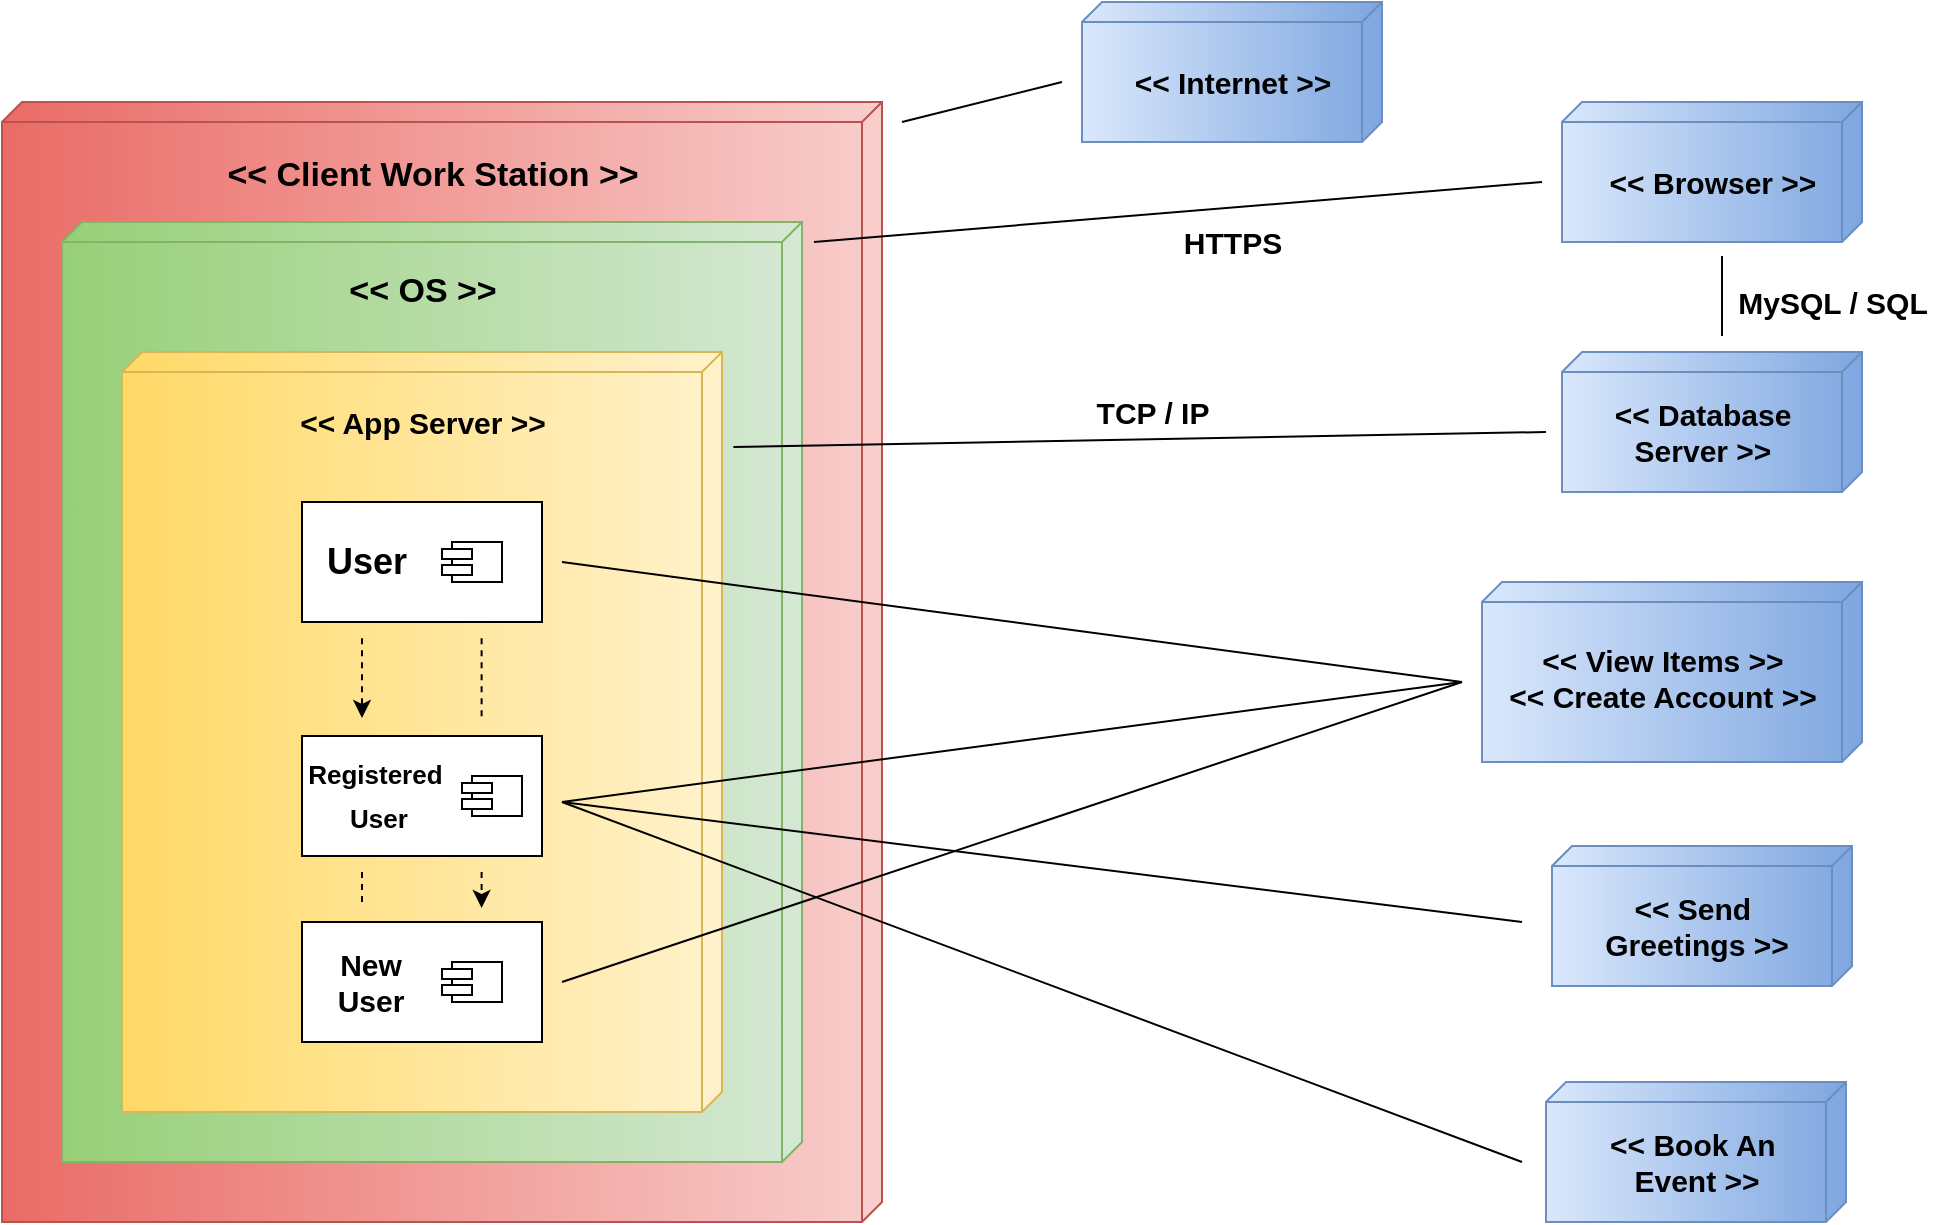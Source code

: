 <mxfile version="17.4.0" type="device"><diagram id="QrFrsKiIXl0O48tpS1sd" name="Page-1"><mxGraphModel dx="1661" dy="897" grid="1" gridSize="10" guides="1" tooltips="1" connect="1" arrows="1" fold="1" page="1" pageScale="1" pageWidth="827" pageHeight="1169" math="0" shadow="0"><root><mxCell id="0"/><mxCell id="1" parent="0"/><mxCell id="d17WTqLvaDz1-jdaSLPo-3" value="" style="verticalAlign=top;align=left;spacingTop=8;spacingLeft=2;spacingRight=12;shape=cube;size=10;direction=south;fontStyle=4;html=1;fillColor=#f8cecc;strokeColor=#b85450;gradientColor=#ea6b66;gradientDirection=south;" parent="1" vertex="1"><mxGeometry x="40" y="120" width="440" height="560" as="geometry"/></mxCell><mxCell id="d17WTqLvaDz1-jdaSLPo-4" value="" style="verticalAlign=top;align=left;spacingTop=8;spacingLeft=2;spacingRight=12;shape=cube;size=10;direction=south;fontStyle=4;html=1;fillColor=#d5e8d4;gradientColor=#97d077;strokeColor=#82b366;gradientDirection=south;" parent="1" vertex="1"><mxGeometry x="70" y="180" width="370" height="470" as="geometry"/></mxCell><mxCell id="d17WTqLvaDz1-jdaSLPo-5" value="&lt;font style=&quot;font-size: 17px&quot;&gt;&lt;b&gt;&amp;lt;&amp;lt; Client Work Station &amp;gt;&amp;gt;&lt;/b&gt;&lt;/font&gt;" style="text;html=1;align=center;verticalAlign=middle;resizable=0;points=[];autosize=1;strokeColor=none;fillColor=none;" parent="1" vertex="1"><mxGeometry x="145" y="147" width="220" height="20" as="geometry"/></mxCell><mxCell id="d17WTqLvaDz1-jdaSLPo-6" value="" style="verticalAlign=top;align=left;spacingTop=8;spacingLeft=2;spacingRight=12;shape=cube;size=10;direction=south;fontStyle=4;html=1;fillColor=#fff2cc;gradientColor=#ffd966;strokeColor=#d6b656;" parent="1" vertex="1"><mxGeometry x="100" y="245" width="300" height="380" as="geometry"/></mxCell><mxCell id="d17WTqLvaDz1-jdaSLPo-7" value="&lt;b&gt;&amp;lt;&amp;lt; OS &amp;gt;&amp;gt;&lt;/b&gt;" style="text;html=1;align=center;verticalAlign=middle;resizable=0;points=[];autosize=1;strokeColor=none;fillColor=none;fontSize=17;" parent="1" vertex="1"><mxGeometry x="205" y="200" width="90" height="30" as="geometry"/></mxCell><mxCell id="d17WTqLvaDz1-jdaSLPo-8" value="" style="rounded=0;whiteSpace=wrap;html=1;fontSize=17;" parent="1" vertex="1"><mxGeometry x="190" y="320" width="120" height="60" as="geometry"/></mxCell><mxCell id="d17WTqLvaDz1-jdaSLPo-11" value="&lt;font style=&quot;font-size: 18px&quot;&gt;&lt;b&gt;User&lt;/b&gt;&lt;/font&gt;" style="text;html=1;align=center;verticalAlign=middle;resizable=0;points=[];autosize=1;strokeColor=none;fillColor=none;fontSize=17;" parent="1" vertex="1"><mxGeometry x="192" y="335" width="60" height="30" as="geometry"/></mxCell><mxCell id="d17WTqLvaDz1-jdaSLPo-12" value="" style="rounded=0;whiteSpace=wrap;html=1;fontSize=17;" parent="1" vertex="1"><mxGeometry x="190" y="437" width="120" height="60" as="geometry"/></mxCell><mxCell id="d17WTqLvaDz1-jdaSLPo-13" value="" style="rounded=0;whiteSpace=wrap;html=1;fontSize=17;" parent="1" vertex="1"><mxGeometry x="190" y="530" width="120" height="60" as="geometry"/></mxCell><mxCell id="d17WTqLvaDz1-jdaSLPo-15" value="&lt;font style=&quot;font-size: 13px&quot;&gt;&lt;b&gt;Registered&amp;nbsp;&lt;br&gt;User&lt;/b&gt;&lt;/font&gt;" style="text;html=1;align=center;verticalAlign=middle;resizable=0;points=[];autosize=1;strokeColor=none;fillColor=none;fontSize=18;" parent="1" vertex="1"><mxGeometry x="183" y="441" width="90" height="50" as="geometry"/></mxCell><mxCell id="d17WTqLvaDz1-jdaSLPo-16" value="&lt;b&gt;New&lt;br&gt;User&lt;/b&gt;" style="text;html=1;align=center;verticalAlign=middle;resizable=0;points=[];autosize=1;strokeColor=none;fillColor=none;fontSize=15;" parent="1" vertex="1"><mxGeometry x="199" y="540" width="50" height="40" as="geometry"/></mxCell><mxCell id="d17WTqLvaDz1-jdaSLPo-18" value="&lt;b&gt;&amp;lt;&amp;lt; App Server &amp;gt;&amp;gt;&lt;/b&gt;" style="text;html=1;align=center;verticalAlign=middle;resizable=0;points=[];autosize=1;strokeColor=none;fillColor=none;fontSize=15;" parent="1" vertex="1"><mxGeometry x="180" y="270" width="140" height="20" as="geometry"/></mxCell><mxCell id="d17WTqLvaDz1-jdaSLPo-20" value="" style="verticalAlign=top;align=left;spacingTop=8;spacingLeft=2;spacingRight=12;shape=cube;size=10;direction=south;fontStyle=4;html=1;fontSize=13;gradientDirection=north;fillColor=#dae8fc;strokeColor=#6c8ebf;gradientColor=#7ea6e0;" parent="1" vertex="1"><mxGeometry x="820" y="120" width="150" height="70" as="geometry"/></mxCell><mxCell id="d17WTqLvaDz1-jdaSLPo-21" value="&lt;font style=&quot;font-size: 15px&quot;&gt;&lt;b&gt;&amp;lt;&amp;lt; Browser &amp;gt;&amp;gt;&lt;/b&gt;&lt;/font&gt;" style="text;html=1;align=center;verticalAlign=middle;resizable=0;points=[];autosize=1;strokeColor=none;fillColor=none;fontSize=13;" parent="1" vertex="1"><mxGeometry x="835" y="150" width="120" height="20" as="geometry"/></mxCell><mxCell id="d17WTqLvaDz1-jdaSLPo-22" value="" style="verticalAlign=top;align=left;spacingTop=8;spacingLeft=2;spacingRight=12;shape=cube;size=10;direction=south;fontStyle=4;html=1;fontSize=13;gradientDirection=north;fillColor=#dae8fc;gradientColor=#7ea6e0;strokeColor=#6c8ebf;" parent="1" vertex="1"><mxGeometry x="580" y="70" width="150" height="70" as="geometry"/></mxCell><mxCell id="d17WTqLvaDz1-jdaSLPo-23" value="" style="verticalAlign=top;align=left;spacingTop=8;spacingLeft=2;spacingRight=12;shape=cube;size=10;direction=south;fontStyle=4;html=1;fontSize=13;gradientDirection=north;fillColor=#dae8fc;gradientColor=#7ea6e0;strokeColor=#6c8ebf;" parent="1" vertex="1"><mxGeometry x="820" y="245" width="150" height="70" as="geometry"/></mxCell><mxCell id="d17WTqLvaDz1-jdaSLPo-24" value="&lt;b&gt;&amp;lt;&amp;lt; Database&lt;br&gt;Server &amp;gt;&amp;gt;&lt;/b&gt;" style="text;html=1;align=center;verticalAlign=middle;resizable=0;points=[];autosize=1;strokeColor=none;fillColor=none;fontSize=15;" parent="1" vertex="1"><mxGeometry x="840" y="265" width="100" height="40" as="geometry"/></mxCell><mxCell id="d17WTqLvaDz1-jdaSLPo-25" value="" style="verticalAlign=top;align=left;spacingTop=8;spacingLeft=2;spacingRight=12;shape=cube;size=10;direction=south;fontStyle=4;html=1;fontSize=13;gradientDirection=north;fillColor=#dae8fc;gradientColor=#7ea6e0;strokeColor=#6c8ebf;" parent="1" vertex="1"><mxGeometry x="780" y="360" width="190" height="90" as="geometry"/></mxCell><mxCell id="d17WTqLvaDz1-jdaSLPo-26" value="&lt;b&gt;&amp;lt;&amp;lt; View Items &amp;gt;&amp;gt;&lt;br&gt;&amp;lt;&amp;lt; Create Account &amp;gt;&amp;gt;&lt;/b&gt;" style="text;html=1;align=center;verticalAlign=middle;resizable=0;points=[];autosize=1;strokeColor=none;fillColor=none;fontSize=15;" parent="1" vertex="1"><mxGeometry x="785" y="388" width="170" height="40" as="geometry"/></mxCell><mxCell id="d17WTqLvaDz1-jdaSLPo-27" value="" style="verticalAlign=top;align=left;spacingTop=8;spacingLeft=2;spacingRight=12;shape=cube;size=10;direction=south;fontStyle=4;html=1;fontSize=13;gradientDirection=north;fillColor=#dae8fc;gradientColor=#7ea6e0;strokeColor=#6c8ebf;" parent="1" vertex="1"><mxGeometry x="815" y="492" width="150" height="70" as="geometry"/></mxCell><mxCell id="d17WTqLvaDz1-jdaSLPo-28" value="&lt;b&gt;&amp;lt;&amp;lt; Send&amp;nbsp;&lt;br&gt;Greetings &amp;gt;&amp;gt;&lt;/b&gt;" style="text;html=1;align=center;verticalAlign=middle;resizable=0;points=[];autosize=1;strokeColor=none;fillColor=none;fontSize=15;" parent="1" vertex="1"><mxGeometry x="832" y="512" width="110" height="40" as="geometry"/></mxCell><mxCell id="d17WTqLvaDz1-jdaSLPo-29" value="" style="verticalAlign=top;align=left;spacingTop=8;spacingLeft=2;spacingRight=12;shape=cube;size=10;direction=south;fontStyle=4;html=1;fontSize=13;gradientDirection=north;fillColor=#dae8fc;gradientColor=#7ea6e0;strokeColor=#6c8ebf;" parent="1" vertex="1"><mxGeometry x="812" y="610" width="150" height="70" as="geometry"/></mxCell><mxCell id="d17WTqLvaDz1-jdaSLPo-30" value="&lt;b&gt;&amp;lt;&amp;lt; Book An&amp;nbsp;&lt;br&gt;Event &amp;gt;&amp;gt;&lt;/b&gt;" style="text;html=1;align=center;verticalAlign=middle;resizable=0;points=[];autosize=1;strokeColor=none;fillColor=none;fontSize=15;" parent="1" vertex="1"><mxGeometry x="837" y="630" width="100" height="40" as="geometry"/></mxCell><mxCell id="d17WTqLvaDz1-jdaSLPo-31" value="&lt;b&gt;&amp;lt;&amp;lt; Internet &amp;gt;&amp;gt;&lt;/b&gt;" style="text;html=1;align=center;verticalAlign=middle;resizable=0;points=[];autosize=1;strokeColor=none;fillColor=none;fontSize=15;" parent="1" vertex="1"><mxGeometry x="600" y="100" width="110" height="20" as="geometry"/></mxCell><mxCell id="d17WTqLvaDz1-jdaSLPo-32" value="" style="endArrow=none;html=1;rounded=0;fontSize=15;" parent="1" edge="1"><mxGeometry width="50" height="50" relative="1" as="geometry"><mxPoint x="320" y="560" as="sourcePoint"/><mxPoint x="770" y="410" as="targetPoint"/></mxGeometry></mxCell><mxCell id="d17WTqLvaDz1-jdaSLPo-33" value="" style="endArrow=none;html=1;rounded=0;fontSize=15;" parent="1" edge="1"><mxGeometry width="50" height="50" relative="1" as="geometry"><mxPoint x="320" y="470" as="sourcePoint"/><mxPoint x="770" y="410" as="targetPoint"/></mxGeometry></mxCell><mxCell id="d17WTqLvaDz1-jdaSLPo-34" value="" style="endArrow=none;html=1;rounded=0;fontSize=15;" parent="1" edge="1"><mxGeometry width="50" height="50" relative="1" as="geometry"><mxPoint x="320" y="350" as="sourcePoint"/><mxPoint x="770" y="410" as="targetPoint"/></mxGeometry></mxCell><mxCell id="d17WTqLvaDz1-jdaSLPo-35" value="" style="endArrow=none;html=1;rounded=0;fontSize=15;" parent="1" edge="1"><mxGeometry width="50" height="50" relative="1" as="geometry"><mxPoint x="320" y="470" as="sourcePoint"/><mxPoint x="800" y="530" as="targetPoint"/></mxGeometry></mxCell><mxCell id="d17WTqLvaDz1-jdaSLPo-36" value="" style="endArrow=none;html=1;rounded=0;fontSize=15;" parent="1" edge="1"><mxGeometry width="50" height="50" relative="1" as="geometry"><mxPoint x="320" y="470" as="sourcePoint"/><mxPoint x="800" y="650" as="targetPoint"/></mxGeometry></mxCell><mxCell id="d17WTqLvaDz1-jdaSLPo-37" value="" style="endArrow=none;html=1;rounded=0;fontSize=15;exitX=0.125;exitY=-0.019;exitDx=0;exitDy=0;exitPerimeter=0;" parent="1" source="d17WTqLvaDz1-jdaSLPo-6" edge="1"><mxGeometry width="50" height="50" relative="1" as="geometry"><mxPoint x="762" y="335" as="sourcePoint"/><mxPoint x="812" y="285" as="targetPoint"/></mxGeometry></mxCell><mxCell id="d17WTqLvaDz1-jdaSLPo-38" value="" style="endArrow=none;html=1;rounded=0;fontSize=15;" parent="1" edge="1"><mxGeometry width="50" height="50" relative="1" as="geometry"><mxPoint x="446" y="190" as="sourcePoint"/><mxPoint x="810" y="160" as="targetPoint"/></mxGeometry></mxCell><mxCell id="d17WTqLvaDz1-jdaSLPo-39" value="" style="endArrow=none;html=1;rounded=0;fontSize=15;" parent="1" edge="1"><mxGeometry width="50" height="50" relative="1" as="geometry"><mxPoint x="490" y="130" as="sourcePoint"/><mxPoint x="570" y="110" as="targetPoint"/></mxGeometry></mxCell><mxCell id="d17WTqLvaDz1-jdaSLPo-40" value="&lt;b&gt;TCP / IP&lt;/b&gt;" style="text;html=1;align=center;verticalAlign=middle;resizable=0;points=[];autosize=1;strokeColor=none;fillColor=none;fontSize=15;" parent="1" vertex="1"><mxGeometry x="580" y="265" width="70" height="20" as="geometry"/></mxCell><mxCell id="d17WTqLvaDz1-jdaSLPo-41" value="&lt;b&gt;HTTPS&lt;/b&gt;" style="text;html=1;align=center;verticalAlign=middle;resizable=0;points=[];autosize=1;strokeColor=none;fillColor=none;fontSize=15;rotation=0;" parent="1" vertex="1"><mxGeometry x="625" y="180" width="60" height="20" as="geometry"/></mxCell><mxCell id="d17WTqLvaDz1-jdaSLPo-42" value="" style="endArrow=none;html=1;rounded=0;fontSize=15;" parent="1" edge="1"><mxGeometry width="50" height="50" relative="1" as="geometry"><mxPoint x="900" y="237" as="sourcePoint"/><mxPoint x="900" y="197" as="targetPoint"/></mxGeometry></mxCell><mxCell id="d17WTqLvaDz1-jdaSLPo-43" value="&lt;b&gt;MySQL / SQL&lt;/b&gt;" style="text;html=1;align=center;verticalAlign=middle;resizable=0;points=[];autosize=1;strokeColor=none;fillColor=none;fontSize=15;" parent="1" vertex="1"><mxGeometry x="900" y="210" width="110" height="20" as="geometry"/></mxCell><mxCell id="d17WTqLvaDz1-jdaSLPo-47" value="" style="endArrow=classic;html=1;rounded=0;fontSize=15;dashed=1;exitX=0.395;exitY=0.6;exitDx=0;exitDy=0;exitPerimeter=0;entryX=0.5;entryY=0.6;entryDx=0;entryDy=0;entryPerimeter=0;" parent="1" edge="1"><mxGeometry width="50" height="50" relative="1" as="geometry"><mxPoint x="220" y="388.1" as="sourcePoint"/><mxPoint x="220" y="428" as="targetPoint"/></mxGeometry></mxCell><mxCell id="d17WTqLvaDz1-jdaSLPo-50" value="" style="endArrow=none;html=1;rounded=0;fontSize=15;dashed=1;exitX=0.395;exitY=0.6;exitDx=0;exitDy=0;exitPerimeter=0;entryX=0.5;entryY=0.6;entryDx=0;entryDy=0;entryPerimeter=0;endFill=0;" parent="1" edge="1"><mxGeometry width="50" height="50" relative="1" as="geometry"><mxPoint x="279.8" y="388.1" as="sourcePoint"/><mxPoint x="279.8" y="428" as="targetPoint"/></mxGeometry></mxCell><mxCell id="d17WTqLvaDz1-jdaSLPo-51" value="" style="endArrow=classic;html=1;rounded=0;fontSize=15;dashed=1;entryX=0.5;entryY=0.6;entryDx=0;entryDy=0;entryPerimeter=0;" parent="1" edge="1"><mxGeometry width="50" height="50" relative="1" as="geometry"><mxPoint x="279.8" y="505" as="sourcePoint"/><mxPoint x="279.8" y="523" as="targetPoint"/></mxGeometry></mxCell><mxCell id="d17WTqLvaDz1-jdaSLPo-52" value="" style="endArrow=none;html=1;rounded=0;fontSize=15;dashed=1;entryX=0.5;entryY=0.6;entryDx=0;entryDy=0;entryPerimeter=0;endFill=0;" parent="1" edge="1"><mxGeometry width="50" height="50" relative="1" as="geometry"><mxPoint x="220.0" y="505" as="sourcePoint"/><mxPoint x="220.0" y="523" as="targetPoint"/></mxGeometry></mxCell><mxCell id="uJ41IgcBkNigEI6ST482-2" value="" style="rounded=0;whiteSpace=wrap;html=1;" vertex="1" parent="1"><mxGeometry x="265" y="550" width="25" height="20" as="geometry"/></mxCell><mxCell id="uJ41IgcBkNigEI6ST482-3" value="" style="rounded=0;whiteSpace=wrap;html=1;" vertex="1" parent="1"><mxGeometry x="260" y="553.5" width="15" height="5" as="geometry"/></mxCell><mxCell id="uJ41IgcBkNigEI6ST482-4" value="" style="rounded=0;whiteSpace=wrap;html=1;" vertex="1" parent="1"><mxGeometry x="260" y="561.5" width="15" height="5" as="geometry"/></mxCell><mxCell id="uJ41IgcBkNigEI6ST482-8" value="" style="rounded=0;whiteSpace=wrap;html=1;" vertex="1" parent="1"><mxGeometry x="265" y="340" width="25" height="20" as="geometry"/></mxCell><mxCell id="uJ41IgcBkNigEI6ST482-9" value="" style="rounded=0;whiteSpace=wrap;html=1;" vertex="1" parent="1"><mxGeometry x="260" y="343.5" width="15" height="5" as="geometry"/></mxCell><mxCell id="uJ41IgcBkNigEI6ST482-10" value="" style="rounded=0;whiteSpace=wrap;html=1;" vertex="1" parent="1"><mxGeometry x="260" y="351.5" width="15" height="5" as="geometry"/></mxCell><mxCell id="uJ41IgcBkNigEI6ST482-11" value="" style="rounded=0;whiteSpace=wrap;html=1;" vertex="1" parent="1"><mxGeometry x="275" y="457" width="25" height="20" as="geometry"/></mxCell><mxCell id="uJ41IgcBkNigEI6ST482-12" value="" style="rounded=0;whiteSpace=wrap;html=1;" vertex="1" parent="1"><mxGeometry x="270" y="460.5" width="15" height="5" as="geometry"/></mxCell><mxCell id="uJ41IgcBkNigEI6ST482-13" value="" style="rounded=0;whiteSpace=wrap;html=1;" vertex="1" parent="1"><mxGeometry x="270" y="468.5" width="15" height="5" as="geometry"/></mxCell></root></mxGraphModel></diagram></mxfile>